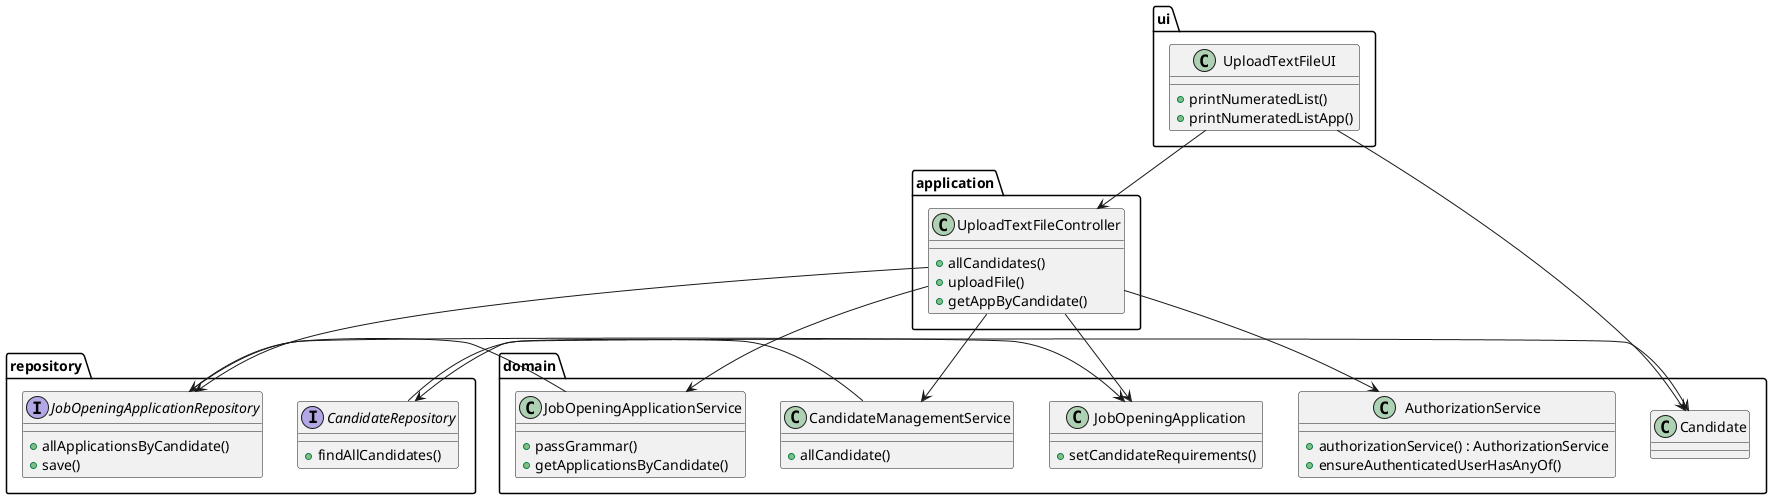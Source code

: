 @startuml




package ui {
        class UploadTextFileUI {
            +printNumeratedList()
            +printNumeratedListApp()
        }
    }




    package application {
        class UploadTextFileController {
            +allCandidates()
            +uploadFile()
            +getAppByCandidate()
        }
    }

    package repository {

        interface CandidateRepository{
            +findAllCandidates()
        }

        interface JobOpeningApplicationRepository{
            +allApplicationsByCandidate()
            +save()
        }
    }

    package domain {

        class AuthorizationService {
            +authorizationService() : AuthorizationService
            +ensureAuthenticatedUserHasAnyOf()
        }
        class JobOpeningApplication{
            +setCandidateRequirements()
        }

        class CandidateManagementService{
            +allCandidate()
        }

        class Candidate {
        }

        class JobOpeningApplicationService {
            +passGrammar()
            +getApplicationsByCandidate()
        }
    }

UploadTextFileUI--> UploadTextFileController
UploadTextFileUI --> Candidate
UploadTextFileController --> AuthorizationService
UploadTextFileController --> CandidateManagementService
UploadTextFileController --> JobOpeningApplicationService
UploadTextFileController --> JobOpeningApplicationRepository
UploadTextFileController --> JobOpeningApplication
CandidateManagementService --> CandidateRepository
CandidateRepository --> Candidate
JobOpeningApplicationRepository --> JobOpeningApplication
JobOpeningApplicationService--> JobOpeningApplicationRepository

@enduml